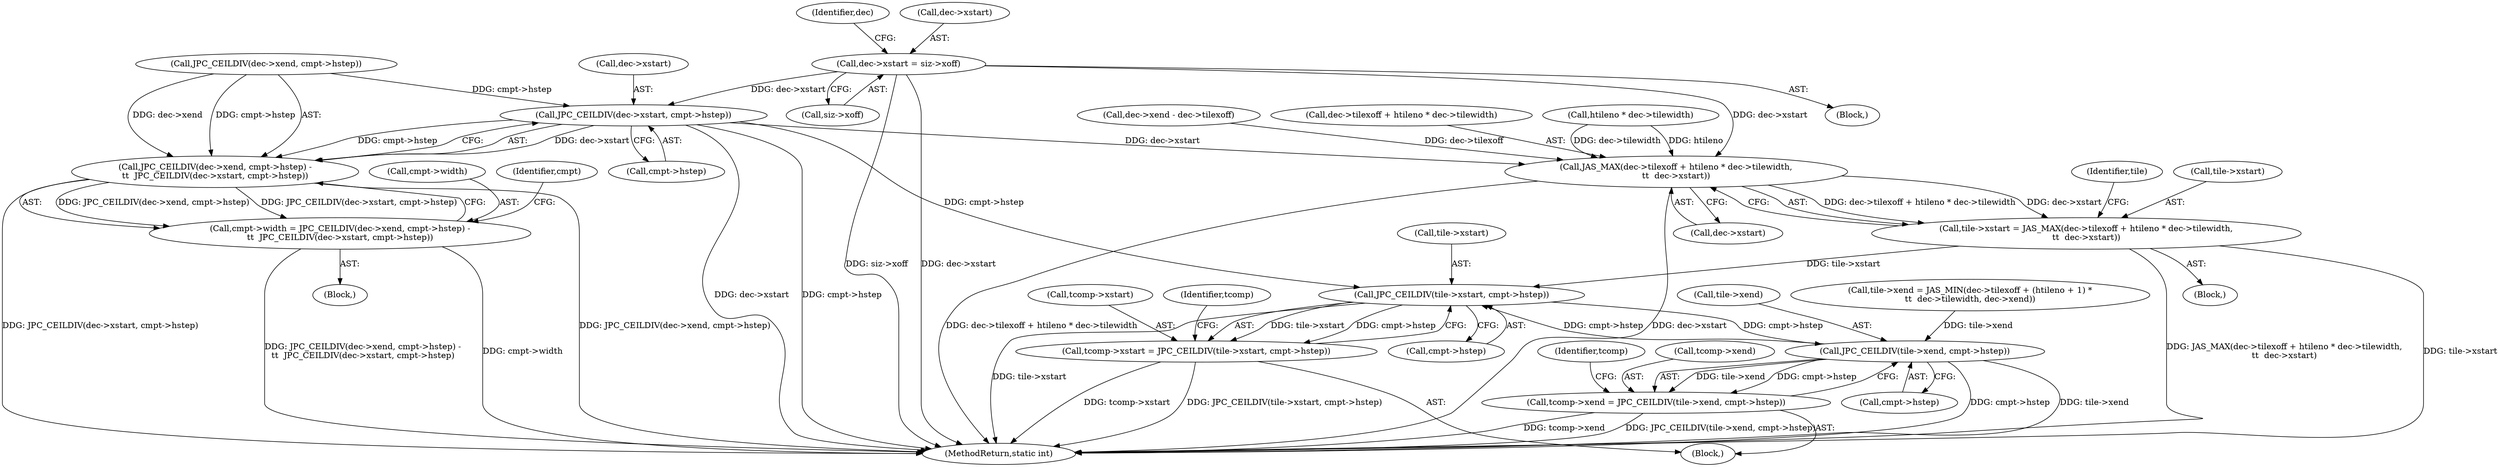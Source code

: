 digraph "0_jasper_d91198abd00fc435a397fe6bad906a4c1748e9cf@pointer" {
"1000122" [label="(Call,dec->xstart = siz->xoff)"];
"1000292" [label="(Call,JPC_CEILDIV(dec->xstart, cmpt->hstep))"];
"1000284" [label="(Call,JPC_CEILDIV(dec->xend, cmpt->hstep) -\n\t\t  JPC_CEILDIV(dec->xstart, cmpt->hstep))"];
"1000280" [label="(Call,cmpt->width = JPC_CEILDIV(dec->xend, cmpt->hstep) -\n\t\t  JPC_CEILDIV(dec->xstart, cmpt->hstep))"];
"1000463" [label="(Call,JAS_MAX(dec->tilexoff + htileno * dec->tilewidth,\n\t\t  dec->xstart))"];
"1000459" [label="(Call,tile->xstart = JAS_MAX(dec->tilexoff + htileno * dec->tilewidth,\n\t\t  dec->xstart))"];
"1000631" [label="(Call,JPC_CEILDIV(tile->xstart, cmpt->hstep))"];
"1000627" [label="(Call,tcomp->xstart = JPC_CEILDIV(tile->xstart, cmpt->hstep))"];
"1000653" [label="(Call,JPC_CEILDIV(tile->xend, cmpt->hstep))"];
"1000649" [label="(Call,tcomp->xend = JPC_CEILDIV(tile->xend, cmpt->hstep))"];
"1000653" [label="(Call,JPC_CEILDIV(tile->xend, cmpt->hstep))"];
"1000627" [label="(Call,tcomp->xstart = JPC_CEILDIV(tile->xstart, cmpt->hstep))"];
"1000611" [label="(Block,)"];
"1000104" [label="(Block,)"];
"1000459" [label="(Call,tile->xstart = JAS_MAX(dec->tilexoff + htileno * dec->tilewidth,\n\t\t  dec->xstart))"];
"1000478" [label="(Identifier,tile)"];
"1000649" [label="(Call,tcomp->xend = JPC_CEILDIV(tile->xend, cmpt->hstep))"];
"1000688" [label="(MethodReturn,static int)"];
"1000122" [label="(Call,dec->xstart = siz->xoff)"];
"1000280" [label="(Call,cmpt->width = JPC_CEILDIV(dec->xend, cmpt->hstep) -\n\t\t  JPC_CEILDIV(dec->xstart, cmpt->hstep))"];
"1000635" [label="(Call,cmpt->hstep)"];
"1000628" [label="(Call,tcomp->xstart)"];
"1000654" [label="(Call,tile->xend)"];
"1000662" [label="(Identifier,tcomp)"];
"1000296" [label="(Call,cmpt->hstep)"];
"1000292" [label="(Call,JPC_CEILDIV(dec->xstart, cmpt->hstep))"];
"1000473" [label="(Call,dec->xstart)"];
"1000281" [label="(Call,cmpt->width)"];
"1000338" [label="(Call,dec->xend - dec->tilexoff)"];
"1000464" [label="(Call,dec->tilexoff + htileno * dec->tilewidth)"];
"1000468" [label="(Call,htileno * dec->tilewidth)"];
"1000131" [label="(Identifier,dec)"];
"1000123" [label="(Call,dec->xstart)"];
"1000650" [label="(Call,tcomp->xend)"];
"1000632" [label="(Call,tile->xstart)"];
"1000631" [label="(Call,JPC_CEILDIV(tile->xstart, cmpt->hstep))"];
"1000301" [label="(Identifier,cmpt)"];
"1000657" [label="(Call,cmpt->hstep)"];
"1000284" [label="(Call,JPC_CEILDIV(dec->xend, cmpt->hstep) -\n\t\t  JPC_CEILDIV(dec->xstart, cmpt->hstep))"];
"1000463" [label="(Call,JAS_MAX(dec->tilexoff + htileno * dec->tilewidth,\n\t\t  dec->xstart))"];
"1000126" [label="(Call,siz->xoff)"];
"1000285" [label="(Call,JPC_CEILDIV(dec->xend, cmpt->hstep))"];
"1000235" [label="(Block,)"];
"1000434" [label="(Block,)"];
"1000640" [label="(Identifier,tcomp)"];
"1000460" [label="(Call,tile->xstart)"];
"1000493" [label="(Call,tile->xend = JAS_MIN(dec->tilexoff + (htileno + 1) *\n\t\t  dec->tilewidth, dec->xend))"];
"1000293" [label="(Call,dec->xstart)"];
"1000122" -> "1000104"  [label="AST: "];
"1000122" -> "1000126"  [label="CFG: "];
"1000123" -> "1000122"  [label="AST: "];
"1000126" -> "1000122"  [label="AST: "];
"1000131" -> "1000122"  [label="CFG: "];
"1000122" -> "1000688"  [label="DDG: siz->xoff"];
"1000122" -> "1000688"  [label="DDG: dec->xstart"];
"1000122" -> "1000292"  [label="DDG: dec->xstart"];
"1000122" -> "1000463"  [label="DDG: dec->xstart"];
"1000292" -> "1000284"  [label="AST: "];
"1000292" -> "1000296"  [label="CFG: "];
"1000293" -> "1000292"  [label="AST: "];
"1000296" -> "1000292"  [label="AST: "];
"1000284" -> "1000292"  [label="CFG: "];
"1000292" -> "1000688"  [label="DDG: dec->xstart"];
"1000292" -> "1000688"  [label="DDG: cmpt->hstep"];
"1000292" -> "1000284"  [label="DDG: dec->xstart"];
"1000292" -> "1000284"  [label="DDG: cmpt->hstep"];
"1000285" -> "1000292"  [label="DDG: cmpt->hstep"];
"1000292" -> "1000463"  [label="DDG: dec->xstart"];
"1000292" -> "1000631"  [label="DDG: cmpt->hstep"];
"1000284" -> "1000280"  [label="AST: "];
"1000285" -> "1000284"  [label="AST: "];
"1000280" -> "1000284"  [label="CFG: "];
"1000284" -> "1000688"  [label="DDG: JPC_CEILDIV(dec->xstart, cmpt->hstep)"];
"1000284" -> "1000688"  [label="DDG: JPC_CEILDIV(dec->xend, cmpt->hstep)"];
"1000284" -> "1000280"  [label="DDG: JPC_CEILDIV(dec->xend, cmpt->hstep)"];
"1000284" -> "1000280"  [label="DDG: JPC_CEILDIV(dec->xstart, cmpt->hstep)"];
"1000285" -> "1000284"  [label="DDG: dec->xend"];
"1000285" -> "1000284"  [label="DDG: cmpt->hstep"];
"1000280" -> "1000235"  [label="AST: "];
"1000281" -> "1000280"  [label="AST: "];
"1000301" -> "1000280"  [label="CFG: "];
"1000280" -> "1000688"  [label="DDG: JPC_CEILDIV(dec->xend, cmpt->hstep) -\n\t\t  JPC_CEILDIV(dec->xstart, cmpt->hstep)"];
"1000280" -> "1000688"  [label="DDG: cmpt->width"];
"1000463" -> "1000459"  [label="AST: "];
"1000463" -> "1000473"  [label="CFG: "];
"1000464" -> "1000463"  [label="AST: "];
"1000473" -> "1000463"  [label="AST: "];
"1000459" -> "1000463"  [label="CFG: "];
"1000463" -> "1000688"  [label="DDG: dec->tilexoff + htileno * dec->tilewidth"];
"1000463" -> "1000688"  [label="DDG: dec->xstart"];
"1000463" -> "1000459"  [label="DDG: dec->tilexoff + htileno * dec->tilewidth"];
"1000463" -> "1000459"  [label="DDG: dec->xstart"];
"1000338" -> "1000463"  [label="DDG: dec->tilexoff"];
"1000468" -> "1000463"  [label="DDG: htileno"];
"1000468" -> "1000463"  [label="DDG: dec->tilewidth"];
"1000459" -> "1000434"  [label="AST: "];
"1000460" -> "1000459"  [label="AST: "];
"1000478" -> "1000459"  [label="CFG: "];
"1000459" -> "1000688"  [label="DDG: tile->xstart"];
"1000459" -> "1000688"  [label="DDG: JAS_MAX(dec->tilexoff + htileno * dec->tilewidth,\n\t\t  dec->xstart)"];
"1000459" -> "1000631"  [label="DDG: tile->xstart"];
"1000631" -> "1000627"  [label="AST: "];
"1000631" -> "1000635"  [label="CFG: "];
"1000632" -> "1000631"  [label="AST: "];
"1000635" -> "1000631"  [label="AST: "];
"1000627" -> "1000631"  [label="CFG: "];
"1000631" -> "1000688"  [label="DDG: tile->xstart"];
"1000631" -> "1000627"  [label="DDG: tile->xstart"];
"1000631" -> "1000627"  [label="DDG: cmpt->hstep"];
"1000653" -> "1000631"  [label="DDG: cmpt->hstep"];
"1000631" -> "1000653"  [label="DDG: cmpt->hstep"];
"1000627" -> "1000611"  [label="AST: "];
"1000628" -> "1000627"  [label="AST: "];
"1000640" -> "1000627"  [label="CFG: "];
"1000627" -> "1000688"  [label="DDG: JPC_CEILDIV(tile->xstart, cmpt->hstep)"];
"1000627" -> "1000688"  [label="DDG: tcomp->xstart"];
"1000653" -> "1000649"  [label="AST: "];
"1000653" -> "1000657"  [label="CFG: "];
"1000654" -> "1000653"  [label="AST: "];
"1000657" -> "1000653"  [label="AST: "];
"1000649" -> "1000653"  [label="CFG: "];
"1000653" -> "1000688"  [label="DDG: cmpt->hstep"];
"1000653" -> "1000688"  [label="DDG: tile->xend"];
"1000653" -> "1000649"  [label="DDG: tile->xend"];
"1000653" -> "1000649"  [label="DDG: cmpt->hstep"];
"1000493" -> "1000653"  [label="DDG: tile->xend"];
"1000649" -> "1000611"  [label="AST: "];
"1000650" -> "1000649"  [label="AST: "];
"1000662" -> "1000649"  [label="CFG: "];
"1000649" -> "1000688"  [label="DDG: tcomp->xend"];
"1000649" -> "1000688"  [label="DDG: JPC_CEILDIV(tile->xend, cmpt->hstep)"];
}
